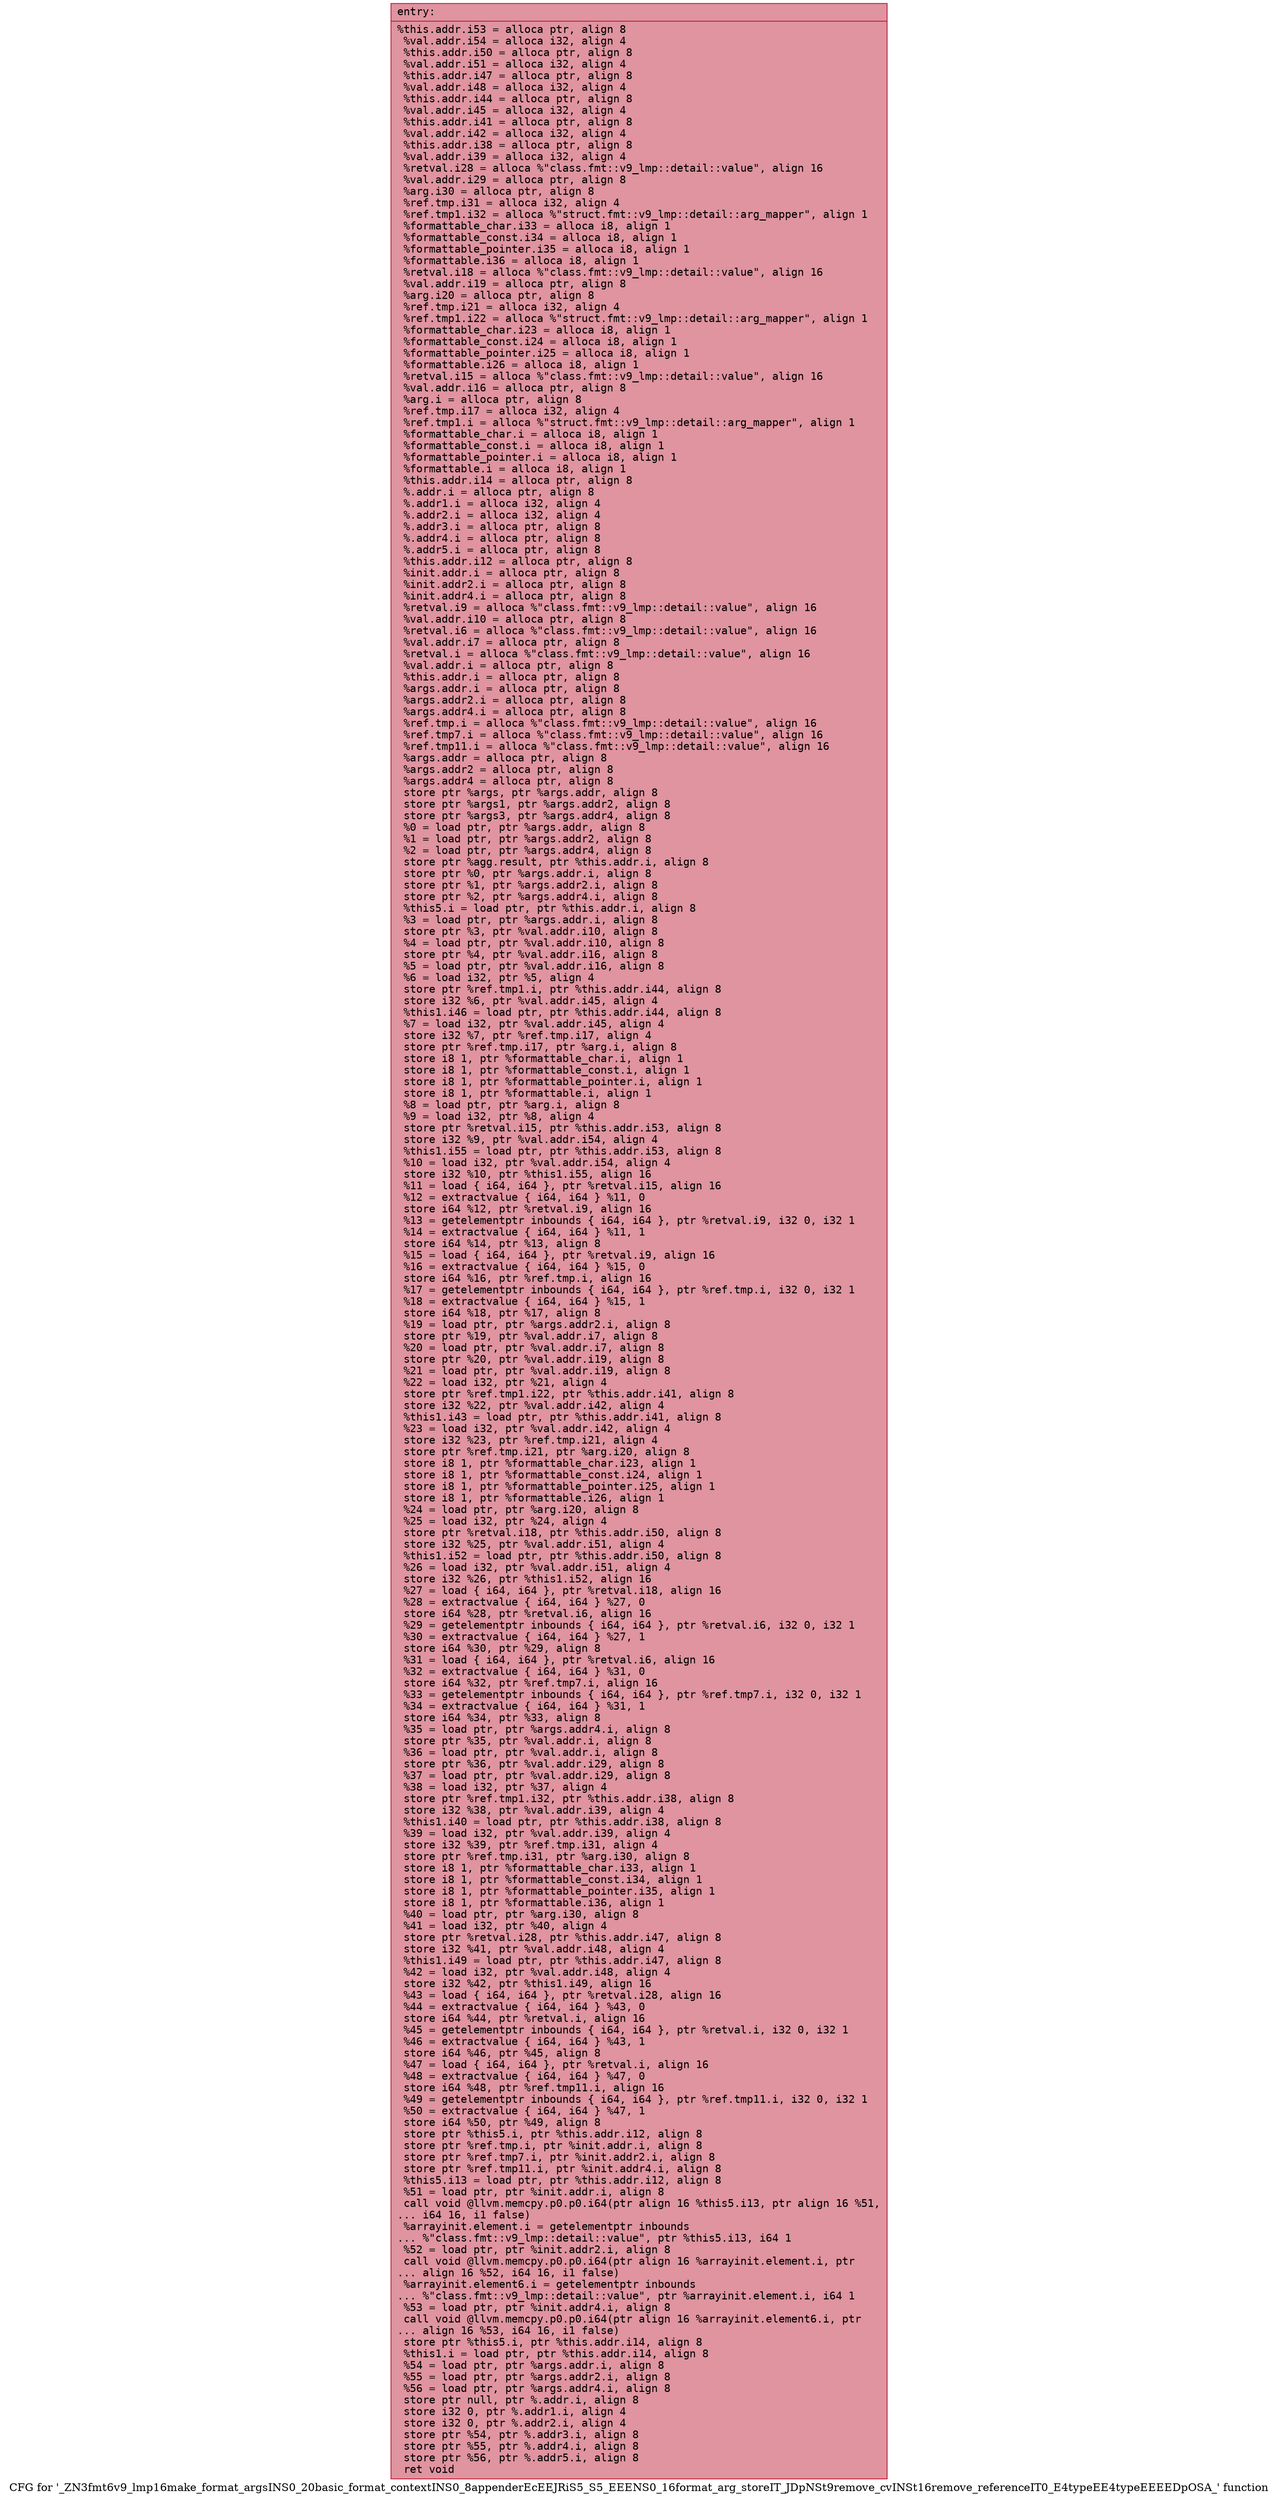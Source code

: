 digraph "CFG for '_ZN3fmt6v9_lmp16make_format_argsINS0_20basic_format_contextINS0_8appenderEcEEJRiS5_S5_EEENS0_16format_arg_storeIT_JDpNSt9remove_cvINSt16remove_referenceIT0_E4typeEE4typeEEEEDpOSA_' function" {
	label="CFG for '_ZN3fmt6v9_lmp16make_format_argsINS0_20basic_format_contextINS0_8appenderEcEEJRiS5_S5_EEENS0_16format_arg_storeIT_JDpNSt9remove_cvINSt16remove_referenceIT0_E4typeEE4typeEEEEDpOSA_' function";

	Node0x56403e965020 [shape=record,color="#b70d28ff", style=filled, fillcolor="#b70d2870" fontname="Courier",label="{entry:\l|  %this.addr.i53 = alloca ptr, align 8\l  %val.addr.i54 = alloca i32, align 4\l  %this.addr.i50 = alloca ptr, align 8\l  %val.addr.i51 = alloca i32, align 4\l  %this.addr.i47 = alloca ptr, align 8\l  %val.addr.i48 = alloca i32, align 4\l  %this.addr.i44 = alloca ptr, align 8\l  %val.addr.i45 = alloca i32, align 4\l  %this.addr.i41 = alloca ptr, align 8\l  %val.addr.i42 = alloca i32, align 4\l  %this.addr.i38 = alloca ptr, align 8\l  %val.addr.i39 = alloca i32, align 4\l  %retval.i28 = alloca %\"class.fmt::v9_lmp::detail::value\", align 16\l  %val.addr.i29 = alloca ptr, align 8\l  %arg.i30 = alloca ptr, align 8\l  %ref.tmp.i31 = alloca i32, align 4\l  %ref.tmp1.i32 = alloca %\"struct.fmt::v9_lmp::detail::arg_mapper\", align 1\l  %formattable_char.i33 = alloca i8, align 1\l  %formattable_const.i34 = alloca i8, align 1\l  %formattable_pointer.i35 = alloca i8, align 1\l  %formattable.i36 = alloca i8, align 1\l  %retval.i18 = alloca %\"class.fmt::v9_lmp::detail::value\", align 16\l  %val.addr.i19 = alloca ptr, align 8\l  %arg.i20 = alloca ptr, align 8\l  %ref.tmp.i21 = alloca i32, align 4\l  %ref.tmp1.i22 = alloca %\"struct.fmt::v9_lmp::detail::arg_mapper\", align 1\l  %formattable_char.i23 = alloca i8, align 1\l  %formattable_const.i24 = alloca i8, align 1\l  %formattable_pointer.i25 = alloca i8, align 1\l  %formattable.i26 = alloca i8, align 1\l  %retval.i15 = alloca %\"class.fmt::v9_lmp::detail::value\", align 16\l  %val.addr.i16 = alloca ptr, align 8\l  %arg.i = alloca ptr, align 8\l  %ref.tmp.i17 = alloca i32, align 4\l  %ref.tmp1.i = alloca %\"struct.fmt::v9_lmp::detail::arg_mapper\", align 1\l  %formattable_char.i = alloca i8, align 1\l  %formattable_const.i = alloca i8, align 1\l  %formattable_pointer.i = alloca i8, align 1\l  %formattable.i = alloca i8, align 1\l  %this.addr.i14 = alloca ptr, align 8\l  %.addr.i = alloca ptr, align 8\l  %.addr1.i = alloca i32, align 4\l  %.addr2.i = alloca i32, align 4\l  %.addr3.i = alloca ptr, align 8\l  %.addr4.i = alloca ptr, align 8\l  %.addr5.i = alloca ptr, align 8\l  %this.addr.i12 = alloca ptr, align 8\l  %init.addr.i = alloca ptr, align 8\l  %init.addr2.i = alloca ptr, align 8\l  %init.addr4.i = alloca ptr, align 8\l  %retval.i9 = alloca %\"class.fmt::v9_lmp::detail::value\", align 16\l  %val.addr.i10 = alloca ptr, align 8\l  %retval.i6 = alloca %\"class.fmt::v9_lmp::detail::value\", align 16\l  %val.addr.i7 = alloca ptr, align 8\l  %retval.i = alloca %\"class.fmt::v9_lmp::detail::value\", align 16\l  %val.addr.i = alloca ptr, align 8\l  %this.addr.i = alloca ptr, align 8\l  %args.addr.i = alloca ptr, align 8\l  %args.addr2.i = alloca ptr, align 8\l  %args.addr4.i = alloca ptr, align 8\l  %ref.tmp.i = alloca %\"class.fmt::v9_lmp::detail::value\", align 16\l  %ref.tmp7.i = alloca %\"class.fmt::v9_lmp::detail::value\", align 16\l  %ref.tmp11.i = alloca %\"class.fmt::v9_lmp::detail::value\", align 16\l  %args.addr = alloca ptr, align 8\l  %args.addr2 = alloca ptr, align 8\l  %args.addr4 = alloca ptr, align 8\l  store ptr %args, ptr %args.addr, align 8\l  store ptr %args1, ptr %args.addr2, align 8\l  store ptr %args3, ptr %args.addr4, align 8\l  %0 = load ptr, ptr %args.addr, align 8\l  %1 = load ptr, ptr %args.addr2, align 8\l  %2 = load ptr, ptr %args.addr4, align 8\l  store ptr %agg.result, ptr %this.addr.i, align 8\l  store ptr %0, ptr %args.addr.i, align 8\l  store ptr %1, ptr %args.addr2.i, align 8\l  store ptr %2, ptr %args.addr4.i, align 8\l  %this5.i = load ptr, ptr %this.addr.i, align 8\l  %3 = load ptr, ptr %args.addr.i, align 8\l  store ptr %3, ptr %val.addr.i10, align 8\l  %4 = load ptr, ptr %val.addr.i10, align 8\l  store ptr %4, ptr %val.addr.i16, align 8\l  %5 = load ptr, ptr %val.addr.i16, align 8\l  %6 = load i32, ptr %5, align 4\l  store ptr %ref.tmp1.i, ptr %this.addr.i44, align 8\l  store i32 %6, ptr %val.addr.i45, align 4\l  %this1.i46 = load ptr, ptr %this.addr.i44, align 8\l  %7 = load i32, ptr %val.addr.i45, align 4\l  store i32 %7, ptr %ref.tmp.i17, align 4\l  store ptr %ref.tmp.i17, ptr %arg.i, align 8\l  store i8 1, ptr %formattable_char.i, align 1\l  store i8 1, ptr %formattable_const.i, align 1\l  store i8 1, ptr %formattable_pointer.i, align 1\l  store i8 1, ptr %formattable.i, align 1\l  %8 = load ptr, ptr %arg.i, align 8\l  %9 = load i32, ptr %8, align 4\l  store ptr %retval.i15, ptr %this.addr.i53, align 8\l  store i32 %9, ptr %val.addr.i54, align 4\l  %this1.i55 = load ptr, ptr %this.addr.i53, align 8\l  %10 = load i32, ptr %val.addr.i54, align 4\l  store i32 %10, ptr %this1.i55, align 16\l  %11 = load \{ i64, i64 \}, ptr %retval.i15, align 16\l  %12 = extractvalue \{ i64, i64 \} %11, 0\l  store i64 %12, ptr %retval.i9, align 16\l  %13 = getelementptr inbounds \{ i64, i64 \}, ptr %retval.i9, i32 0, i32 1\l  %14 = extractvalue \{ i64, i64 \} %11, 1\l  store i64 %14, ptr %13, align 8\l  %15 = load \{ i64, i64 \}, ptr %retval.i9, align 16\l  %16 = extractvalue \{ i64, i64 \} %15, 0\l  store i64 %16, ptr %ref.tmp.i, align 16\l  %17 = getelementptr inbounds \{ i64, i64 \}, ptr %ref.tmp.i, i32 0, i32 1\l  %18 = extractvalue \{ i64, i64 \} %15, 1\l  store i64 %18, ptr %17, align 8\l  %19 = load ptr, ptr %args.addr2.i, align 8\l  store ptr %19, ptr %val.addr.i7, align 8\l  %20 = load ptr, ptr %val.addr.i7, align 8\l  store ptr %20, ptr %val.addr.i19, align 8\l  %21 = load ptr, ptr %val.addr.i19, align 8\l  %22 = load i32, ptr %21, align 4\l  store ptr %ref.tmp1.i22, ptr %this.addr.i41, align 8\l  store i32 %22, ptr %val.addr.i42, align 4\l  %this1.i43 = load ptr, ptr %this.addr.i41, align 8\l  %23 = load i32, ptr %val.addr.i42, align 4\l  store i32 %23, ptr %ref.tmp.i21, align 4\l  store ptr %ref.tmp.i21, ptr %arg.i20, align 8\l  store i8 1, ptr %formattable_char.i23, align 1\l  store i8 1, ptr %formattable_const.i24, align 1\l  store i8 1, ptr %formattable_pointer.i25, align 1\l  store i8 1, ptr %formattable.i26, align 1\l  %24 = load ptr, ptr %arg.i20, align 8\l  %25 = load i32, ptr %24, align 4\l  store ptr %retval.i18, ptr %this.addr.i50, align 8\l  store i32 %25, ptr %val.addr.i51, align 4\l  %this1.i52 = load ptr, ptr %this.addr.i50, align 8\l  %26 = load i32, ptr %val.addr.i51, align 4\l  store i32 %26, ptr %this1.i52, align 16\l  %27 = load \{ i64, i64 \}, ptr %retval.i18, align 16\l  %28 = extractvalue \{ i64, i64 \} %27, 0\l  store i64 %28, ptr %retval.i6, align 16\l  %29 = getelementptr inbounds \{ i64, i64 \}, ptr %retval.i6, i32 0, i32 1\l  %30 = extractvalue \{ i64, i64 \} %27, 1\l  store i64 %30, ptr %29, align 8\l  %31 = load \{ i64, i64 \}, ptr %retval.i6, align 16\l  %32 = extractvalue \{ i64, i64 \} %31, 0\l  store i64 %32, ptr %ref.tmp7.i, align 16\l  %33 = getelementptr inbounds \{ i64, i64 \}, ptr %ref.tmp7.i, i32 0, i32 1\l  %34 = extractvalue \{ i64, i64 \} %31, 1\l  store i64 %34, ptr %33, align 8\l  %35 = load ptr, ptr %args.addr4.i, align 8\l  store ptr %35, ptr %val.addr.i, align 8\l  %36 = load ptr, ptr %val.addr.i, align 8\l  store ptr %36, ptr %val.addr.i29, align 8\l  %37 = load ptr, ptr %val.addr.i29, align 8\l  %38 = load i32, ptr %37, align 4\l  store ptr %ref.tmp1.i32, ptr %this.addr.i38, align 8\l  store i32 %38, ptr %val.addr.i39, align 4\l  %this1.i40 = load ptr, ptr %this.addr.i38, align 8\l  %39 = load i32, ptr %val.addr.i39, align 4\l  store i32 %39, ptr %ref.tmp.i31, align 4\l  store ptr %ref.tmp.i31, ptr %arg.i30, align 8\l  store i8 1, ptr %formattable_char.i33, align 1\l  store i8 1, ptr %formattable_const.i34, align 1\l  store i8 1, ptr %formattable_pointer.i35, align 1\l  store i8 1, ptr %formattable.i36, align 1\l  %40 = load ptr, ptr %arg.i30, align 8\l  %41 = load i32, ptr %40, align 4\l  store ptr %retval.i28, ptr %this.addr.i47, align 8\l  store i32 %41, ptr %val.addr.i48, align 4\l  %this1.i49 = load ptr, ptr %this.addr.i47, align 8\l  %42 = load i32, ptr %val.addr.i48, align 4\l  store i32 %42, ptr %this1.i49, align 16\l  %43 = load \{ i64, i64 \}, ptr %retval.i28, align 16\l  %44 = extractvalue \{ i64, i64 \} %43, 0\l  store i64 %44, ptr %retval.i, align 16\l  %45 = getelementptr inbounds \{ i64, i64 \}, ptr %retval.i, i32 0, i32 1\l  %46 = extractvalue \{ i64, i64 \} %43, 1\l  store i64 %46, ptr %45, align 8\l  %47 = load \{ i64, i64 \}, ptr %retval.i, align 16\l  %48 = extractvalue \{ i64, i64 \} %47, 0\l  store i64 %48, ptr %ref.tmp11.i, align 16\l  %49 = getelementptr inbounds \{ i64, i64 \}, ptr %ref.tmp11.i, i32 0, i32 1\l  %50 = extractvalue \{ i64, i64 \} %47, 1\l  store i64 %50, ptr %49, align 8\l  store ptr %this5.i, ptr %this.addr.i12, align 8\l  store ptr %ref.tmp.i, ptr %init.addr.i, align 8\l  store ptr %ref.tmp7.i, ptr %init.addr2.i, align 8\l  store ptr %ref.tmp11.i, ptr %init.addr4.i, align 8\l  %this5.i13 = load ptr, ptr %this.addr.i12, align 8\l  %51 = load ptr, ptr %init.addr.i, align 8\l  call void @llvm.memcpy.p0.p0.i64(ptr align 16 %this5.i13, ptr align 16 %51,\l... i64 16, i1 false)\l  %arrayinit.element.i = getelementptr inbounds\l... %\"class.fmt::v9_lmp::detail::value\", ptr %this5.i13, i64 1\l  %52 = load ptr, ptr %init.addr2.i, align 8\l  call void @llvm.memcpy.p0.p0.i64(ptr align 16 %arrayinit.element.i, ptr\l... align 16 %52, i64 16, i1 false)\l  %arrayinit.element6.i = getelementptr inbounds\l... %\"class.fmt::v9_lmp::detail::value\", ptr %arrayinit.element.i, i64 1\l  %53 = load ptr, ptr %init.addr4.i, align 8\l  call void @llvm.memcpy.p0.p0.i64(ptr align 16 %arrayinit.element6.i, ptr\l... align 16 %53, i64 16, i1 false)\l  store ptr %this5.i, ptr %this.addr.i14, align 8\l  %this1.i = load ptr, ptr %this.addr.i14, align 8\l  %54 = load ptr, ptr %args.addr.i, align 8\l  %55 = load ptr, ptr %args.addr2.i, align 8\l  %56 = load ptr, ptr %args.addr4.i, align 8\l  store ptr null, ptr %.addr.i, align 8\l  store i32 0, ptr %.addr1.i, align 4\l  store i32 0, ptr %.addr2.i, align 4\l  store ptr %54, ptr %.addr3.i, align 8\l  store ptr %55, ptr %.addr4.i, align 8\l  store ptr %56, ptr %.addr5.i, align 8\l  ret void\l}"];
}
